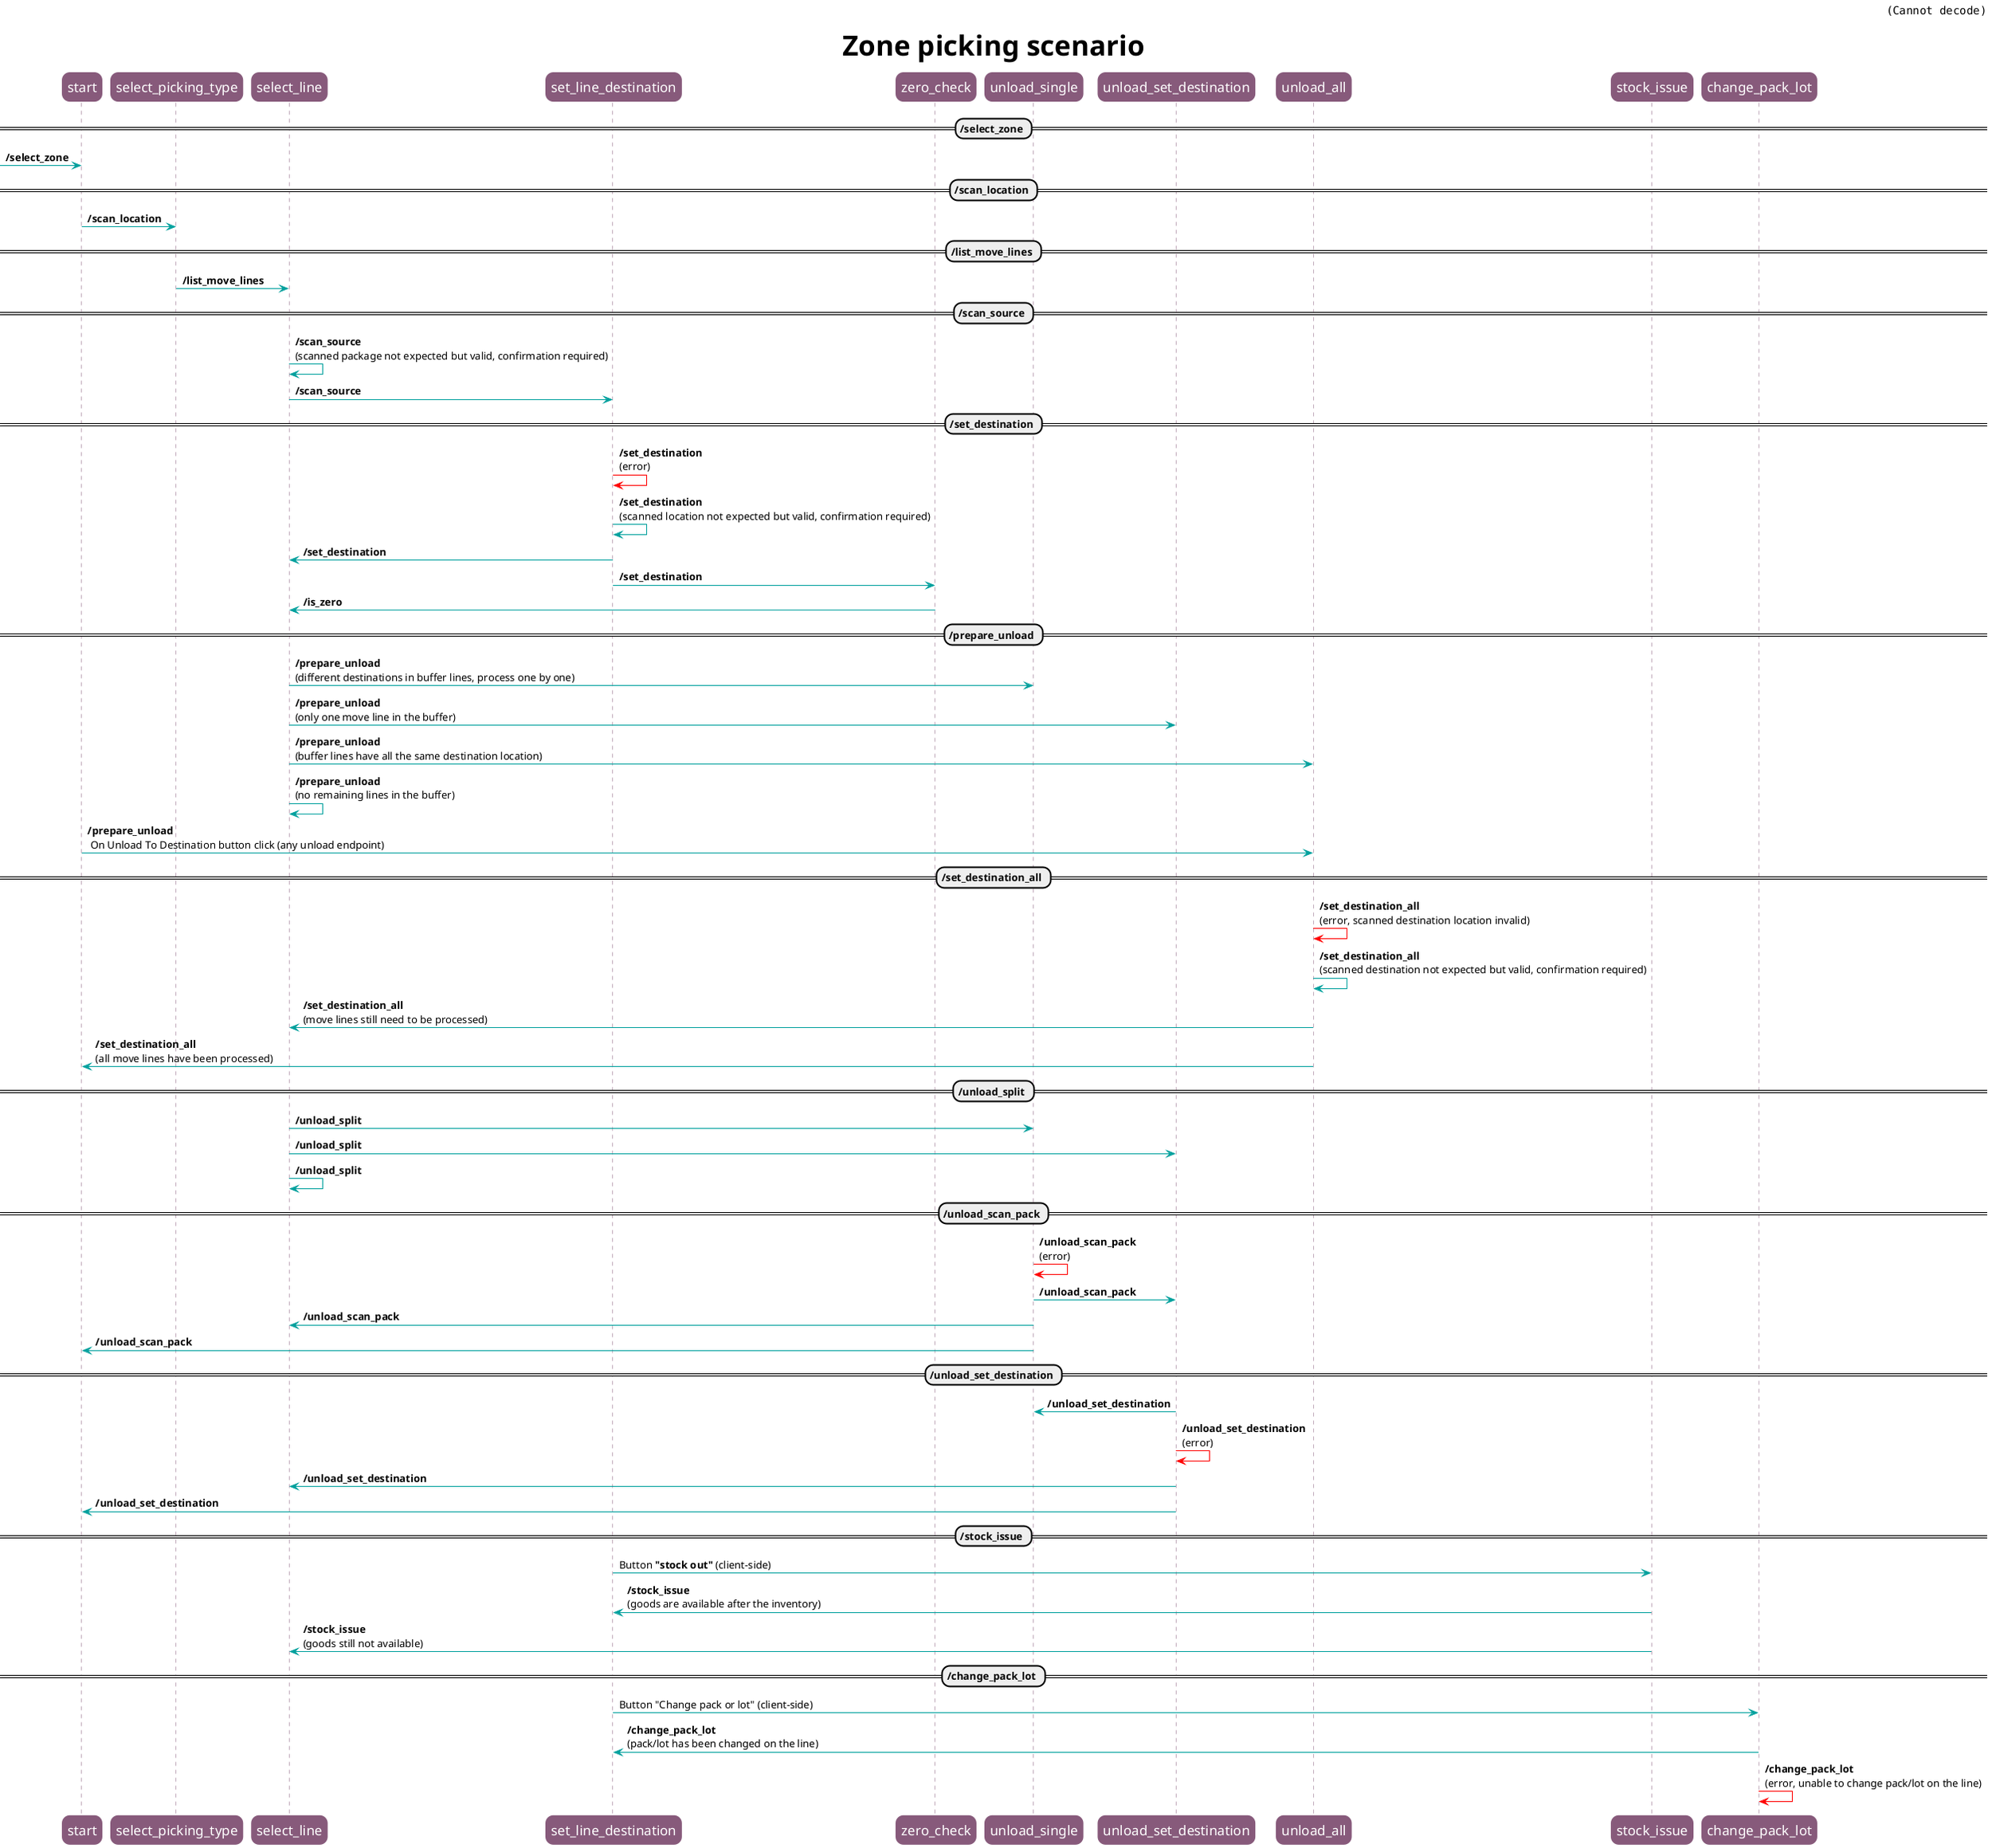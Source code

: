 # Diagram to generate with PlantUML (https://plantuml.com/)
#
#   $ sudo apt install plantuml
#   $ plantuml zone_picking_diag_seq.plantuml
#

@startuml

skinparam roundcorner 20
skinparam sequence {

ParticipantBorderColor #875A7B
ParticipantBackgroundColor #875A7B
ParticipantFontSize 17
ParticipantFontColor white

LifeLineBorderColor #875A7B

ArrowColor #00A09D
}

header <img:oca_logo.png>
title <size:35>Zone picking scenario</size>

== /select_zone ==
[-> start: **/select_zone**

== /scan_location ==
start -> select_picking_type: **/scan_location**

== /list_move_lines ==
select_picking_type -> select_line: **/list_move_lines**

== /scan_source ==
select_line -> select_line: **/scan_source** \n(scanned package not expected but valid, confirmation required)
select_line -> set_line_destination: **/scan_source**

== /set_destination ==
set_line_destination -[#red]> set_line_destination: **/set_destination** \n(error)
set_line_destination -> set_line_destination: **/set_destination** \n(scanned location not expected but valid, confirmation required)
set_line_destination -> select_line: **/set_destination**
set_line_destination -> zero_check: **/set_destination**
zero_check -> select_line: **/is_zero**

== /prepare_unload ==
select_line -> unload_single: **/prepare_unload** \n(different destinations in buffer lines, process one by one)
select_line -> unload_set_destination: **/prepare_unload** \n(only one move line in the buffer)
select_line -> unload_all: **/prepare_unload** \n(buffer lines have all the same destination location)
select_line -> select_line: **/prepare_unload** \n(no remaining lines in the buffer)
start -> unload_all : **/prepare_unload** \n On Unload To Destination button click (any unload endpoint)

== /set_destination_all ==
unload_all -[#red]> unload_all: **/set_destination_all** \n(error, scanned destination location invalid)
unload_all -> unload_all: **/set_destination_all** \n(scanned destination not expected but valid, confirmation required)
unload_all -> select_line: **/set_destination_all** \n(move lines still need to be processed)
unload_all -> start: **/set_destination_all** \n(all move lines have been processed)

== /unload_split ==
select_line -> unload_single: **/unload_split**
select_line -> unload_set_destination: **/unload_split**
select_line -> select_line: **/unload_split**

== /unload_scan_pack ==
unload_single -[#red]> unload_single: **/unload_scan_pack** \n(error)
unload_single -> unload_set_destination: **/unload_scan_pack**
unload_single -> select_line: **/unload_scan_pack**
unload_single -> start: **/unload_scan_pack**

== /unload_set_destination ==
unload_set_destination -> unload_single: **/unload_set_destination**
unload_set_destination -[#red]> unload_set_destination: **/unload_set_destination** \n(error)
unload_set_destination -> select_line: **/unload_set_destination**
unload_set_destination -> start: **/unload_set_destination**

== /stock_issue ==
set_line_destination -> stock_issue: Button **"stock out"** (client-side)
stock_issue -> set_line_destination: **/stock_issue** \n(goods are available after the inventory)
stock_issue -> select_line: **/stock_issue** \n(goods still not available)

== /change_pack_lot ==
set_line_destination -> change_pack_lot: Button "Change pack or lot" (client-side)
change_pack_lot -> set_line_destination: **/change_pack_lot** \n(pack/lot has been changed on the line)
change_pack_lot -[#red]> change_pack_lot: **/change_pack_lot** \n(error, unable to change pack/lot on the line)

@enduml
